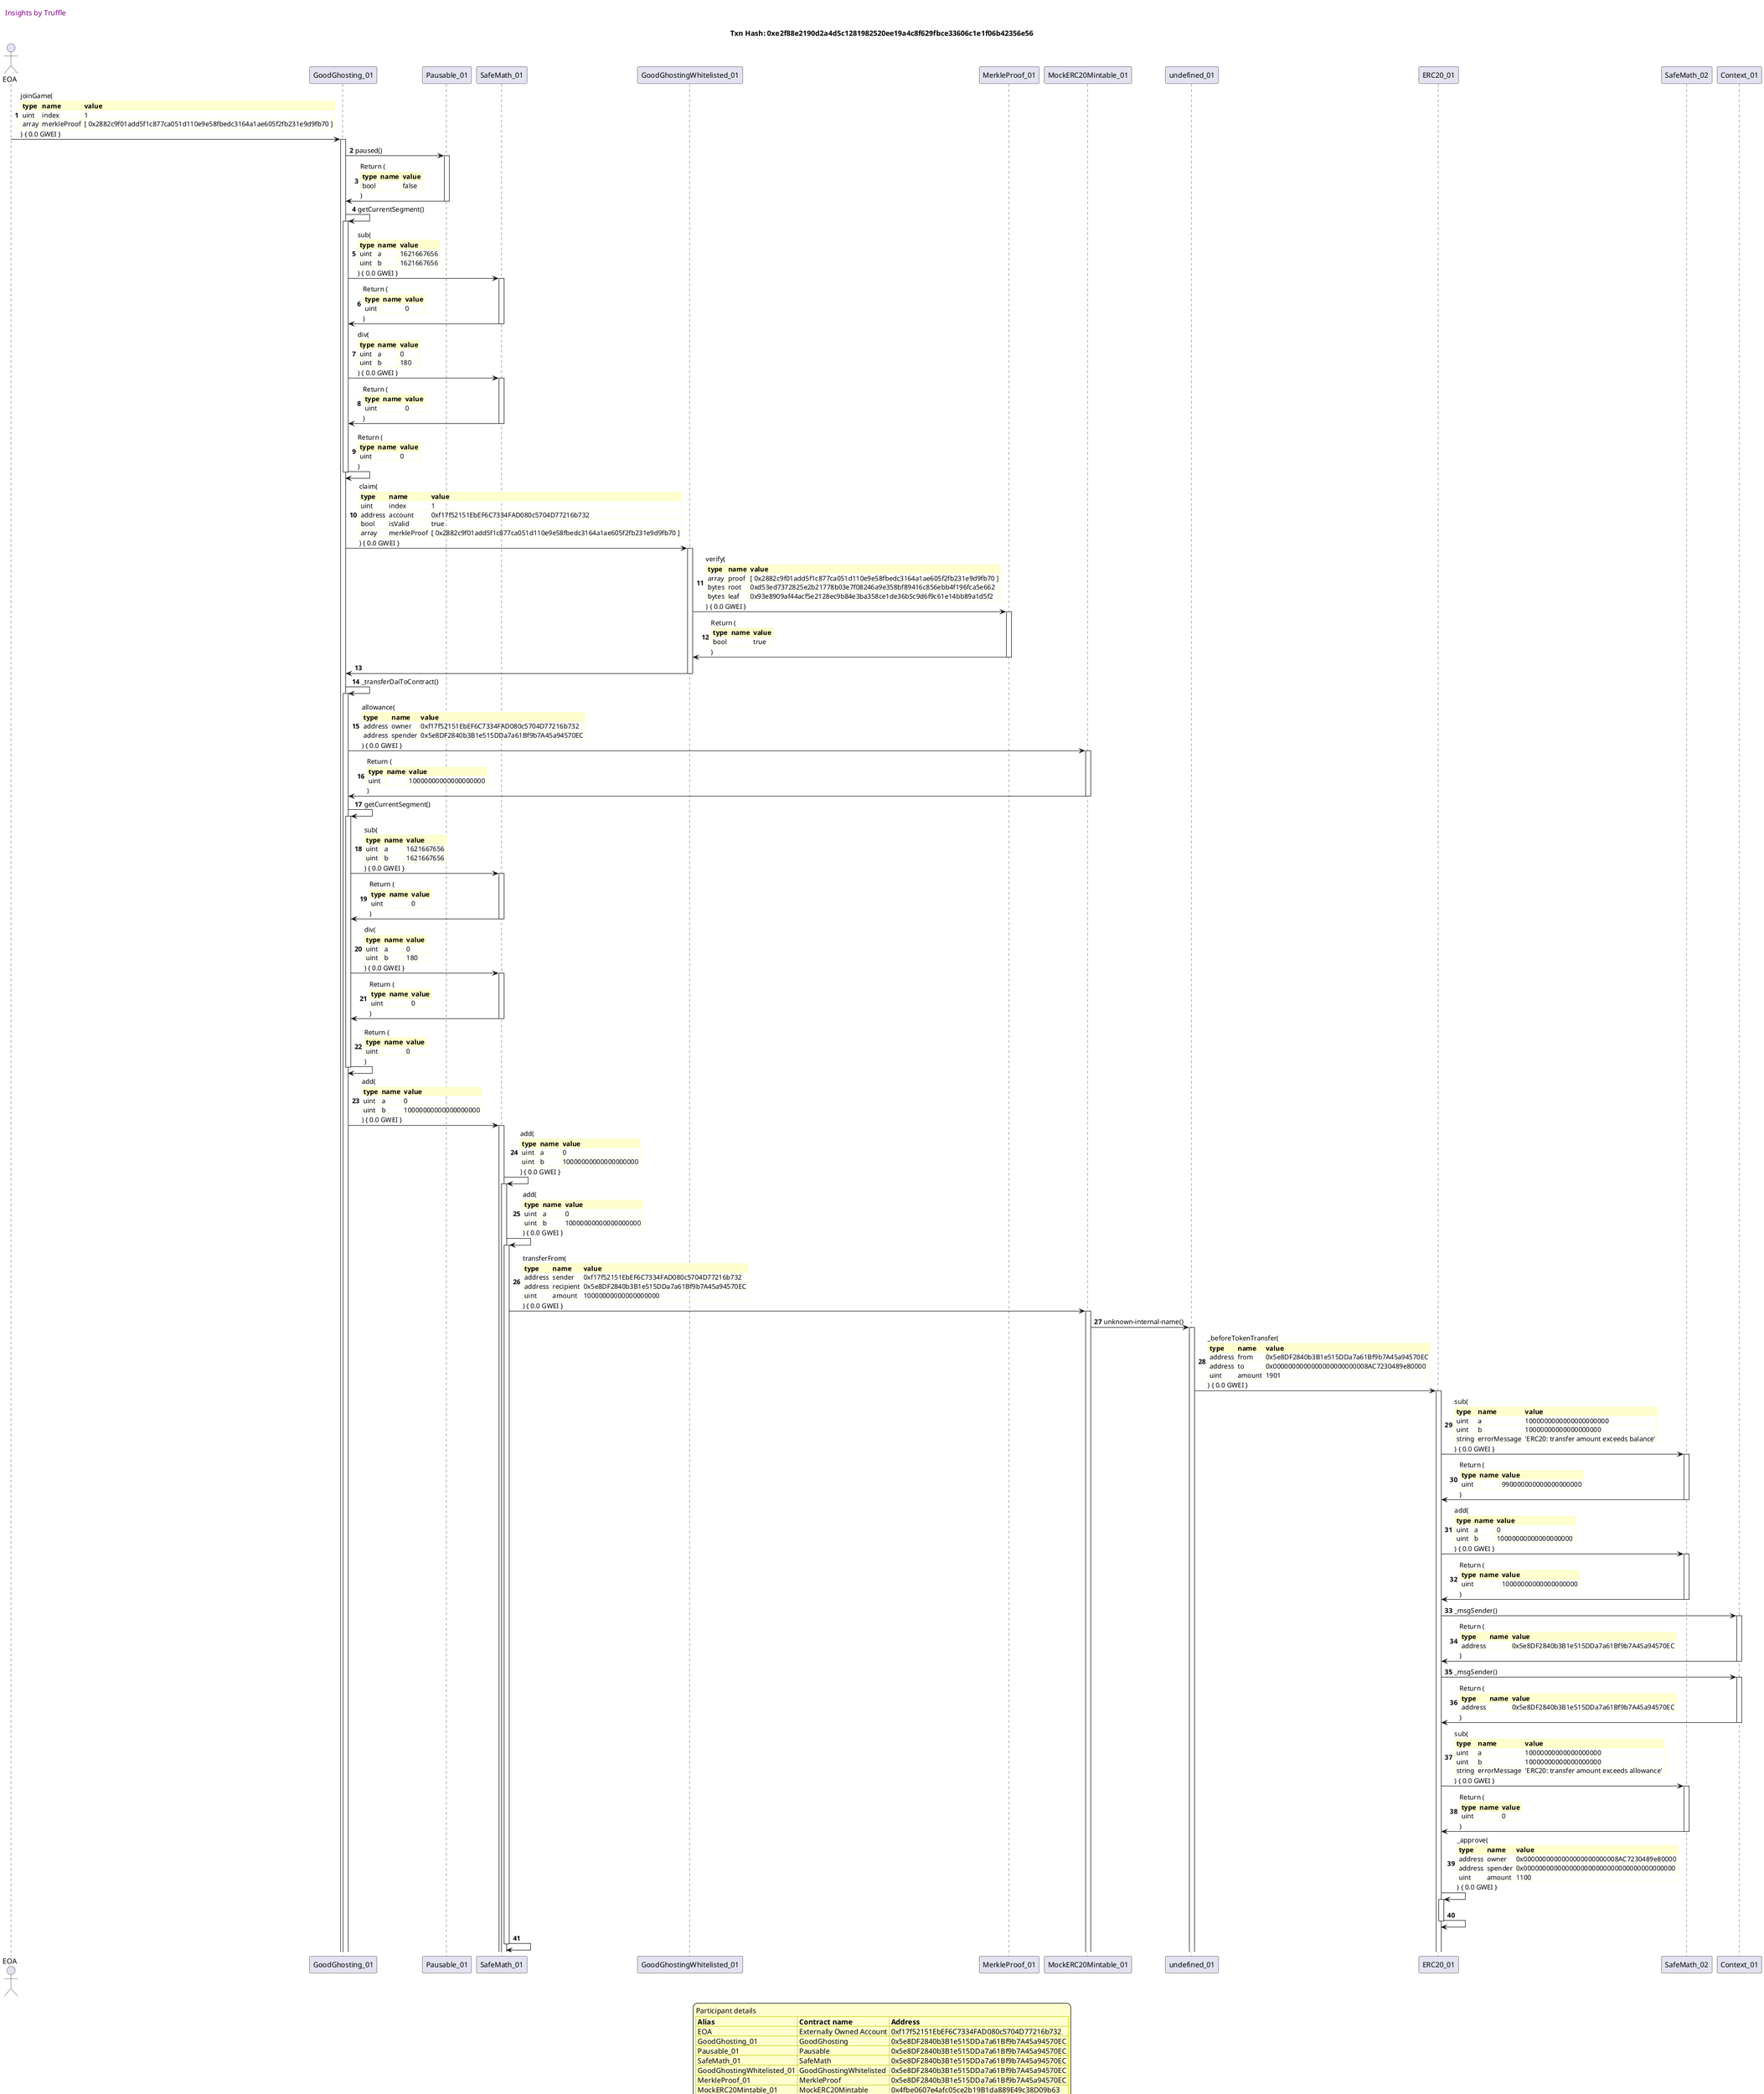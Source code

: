 

@startuml

autonumber
skinparam legendBackgroundColor #FEFECE

<style>
      header {
        HorizontalAlignment left
        FontColor purple
        FontSize 14
        Padding 10
      }
    </style>

header Insights by Truffle

title Txn Hash: 0xe2f88e2190d2a4d5c1281982520ee19a4c8f629fbce33606c1e1f06b42356e56


actor EOA as "EOA"
participant GoodGhosting_01 as "GoodGhosting_01"
participant Pausable_01 as "Pausable_01"
participant SafeMath_01 as "SafeMath_01"
participant GoodGhostingWhitelisted_01 as "GoodGhostingWhitelisted_01"
participant MerkleProof_01 as "MerkleProof_01"
participant MockERC20Mintable_01 as "MockERC20Mintable_01"
participant undefined_01 as "undefined_01"
participant ERC20_01 as "ERC20_01"
participant SafeMath_02 as "SafeMath_02"
participant Context_01 as "Context_01"

"EOA" -> "GoodGhosting_01" ++: joinGame(\n\
<#FEFECE,#FEFECE>|= type |= name |= value |\n\
| uint | index | 1 |\n\
| array | merkleProof | [ 0x2882c9f01add5f1c877ca051d110e9e58fbedc3164a1ae605f2fb231e9d9fb70 ] |\n\
) { 0.0 GWEI }
"GoodGhosting_01" -> "Pausable_01" ++: paused()
"Pausable_01" -> "GoodGhosting_01" --: Return (\n\
<#FEFECE,#FEFECE>|= type |= name |= value |\n\
| bool |  | false |\n\
)
"GoodGhosting_01" -> "GoodGhosting_01" ++: getCurrentSegment()
"GoodGhosting_01" -> "SafeMath_01" ++: sub(\n\
<#FEFECE,#FEFECE>|= type |= name |= value |\n\
| uint | a | 1621667656 |\n\
| uint | b | 1621667656 |\n\
) { 0.0 GWEI }
"SafeMath_01" -> "GoodGhosting_01" --: Return (\n\
<#FEFECE,#FEFECE>|= type |= name |= value |\n\
| uint |  | 0 |\n\
)
"GoodGhosting_01" -> "SafeMath_01" ++: div(\n\
<#FEFECE,#FEFECE>|= type |= name |= value |\n\
| uint | a | 0 |\n\
| uint | b | 180 |\n\
) { 0.0 GWEI }
"SafeMath_01" -> "GoodGhosting_01" --: Return (\n\
<#FEFECE,#FEFECE>|= type |= name |= value |\n\
| uint |  | 0 |\n\
)
"GoodGhosting_01" -> "GoodGhosting_01" --: Return (\n\
<#FEFECE,#FEFECE>|= type |= name |= value |\n\
| uint |  | 0 |\n\
)
"GoodGhosting_01" -> "GoodGhostingWhitelisted_01" ++: claim(\n\
<#FEFECE,#FEFECE>|= type |= name |= value |\n\
| uint | index | 1 |\n\
| address | account | 0xf17f52151EbEF6C7334FAD080c5704D77216b732 |\n\
| bool | isValid | true |\n\
| array | merkleProof | [ 0x2882c9f01add5f1c877ca051d110e9e58fbedc3164a1ae605f2fb231e9d9fb70 ] |\n\
) { 0.0 GWEI }
"GoodGhostingWhitelisted_01" -> "MerkleProof_01" ++: verify(\n\
<#FEFECE,#FEFECE>|= type |= name |= value |\n\
| array | proof | [ 0x2882c9f01add5f1c877ca051d110e9e58fbedc3164a1ae605f2fb231e9d9fb70 ] |\n\
| bytes | root | 0xd53ed7372825e2b21778b03e7f08246a9e358bf89416c856ebb4f196fca5e662 |\n\
| bytes | leaf | 0x93e8909af44acf5e2128ec9b84e3ba358ce1de36b5c9d6f9c61e14bb89a1d5f2 |\n\
) { 0.0 GWEI }
"MerkleProof_01" -> "GoodGhostingWhitelisted_01" --: Return (\n\
<#FEFECE,#FEFECE>|= type |= name |= value |\n\
| bool |  | true |\n\
)
"GoodGhostingWhitelisted_01" -> "GoodGhosting_01" --: 
"GoodGhosting_01" -> "GoodGhosting_01" ++: _transferDaiToContract()
"GoodGhosting_01" -> "MockERC20Mintable_01" ++: allowance(\n\
<#FEFECE,#FEFECE>|= type |= name |= value |\n\
| address | owner | 0xf17f52151EbEF6C7334FAD080c5704D77216b732 |\n\
| address | spender | 0x5e8DF2840b3B1e515DDa7a61Bf9b7A45a94570EC |\n\
) { 0.0 GWEI }
"MockERC20Mintable_01" -> "GoodGhosting_01" --: Return (\n\
<#FEFECE,#FEFECE>|= type |= name |= value |\n\
| uint |  | 10000000000000000000 |\n\
)
"GoodGhosting_01" -> "GoodGhosting_01" ++: getCurrentSegment()
"GoodGhosting_01" -> "SafeMath_01" ++: sub(\n\
<#FEFECE,#FEFECE>|= type |= name |= value |\n\
| uint | a | 1621667656 |\n\
| uint | b | 1621667656 |\n\
) { 0.0 GWEI }
"SafeMath_01" -> "GoodGhosting_01" --: Return (\n\
<#FEFECE,#FEFECE>|= type |= name |= value |\n\
| uint |  | 0 |\n\
)
"GoodGhosting_01" -> "SafeMath_01" ++: div(\n\
<#FEFECE,#FEFECE>|= type |= name |= value |\n\
| uint | a | 0 |\n\
| uint | b | 180 |\n\
) { 0.0 GWEI }
"SafeMath_01" -> "GoodGhosting_01" --: Return (\n\
<#FEFECE,#FEFECE>|= type |= name |= value |\n\
| uint |  | 0 |\n\
)
"GoodGhosting_01" -> "GoodGhosting_01" --: Return (\n\
<#FEFECE,#FEFECE>|= type |= name |= value |\n\
| uint |  | 0 |\n\
)
"GoodGhosting_01" -> "SafeMath_01" ++: add(\n\
<#FEFECE,#FEFECE>|= type |= name |= value |\n\
| uint | a | 0 |\n\
| uint | b | 10000000000000000000 |\n\
) { 0.0 GWEI }
"SafeMath_01" -> "SafeMath_01" ++: add(\n\
<#FEFECE,#FEFECE>|= type |= name |= value |\n\
| uint | a | 0 |\n\
| uint | b | 10000000000000000000 |\n\
) { 0.0 GWEI }
"SafeMath_01" -> "SafeMath_01" ++: add(\n\
<#FEFECE,#FEFECE>|= type |= name |= value |\n\
| uint | a | 0 |\n\
| uint | b | 10000000000000000000 |\n\
) { 0.0 GWEI }
"SafeMath_01" -> "MockERC20Mintable_01" ++: transferFrom(\n\
<#FEFECE,#FEFECE>|= type |= name |= value |\n\
| address | sender | 0xf17f52151EbEF6C7334FAD080c5704D77216b732 |\n\
| address | recipient | 0x5e8DF2840b3B1e515DDa7a61Bf9b7A45a94570EC |\n\
| uint | amount | 10000000000000000000 |\n\
) { 0.0 GWEI }
"MockERC20Mintable_01" -> "undefined_01" ++: unknown-internal-name()
"undefined_01" -> "ERC20_01" ++: _beforeTokenTransfer(\n\
<#FEFECE,#FEFECE>|= type |= name |= value |\n\
| address | from | 0x5e8DF2840b3B1e515DDa7a61Bf9b7A45a94570EC |\n\
| address | to | 0x0000000000000000000000008AC7230489e80000 |\n\
| uint | amount | 1901 |\n\
) { 0.0 GWEI }
"ERC20_01" -> "SafeMath_02" ++: sub(\n\
<#FEFECE,#FEFECE>|= type |= name |= value |\n\
| uint | a | 1000000000000000000000 |\n\
| uint | b | 10000000000000000000 |\n\
| string | errorMessage | 'ERC20: transfer amount exceeds balance' |\n\
) { 0.0 GWEI }
"SafeMath_02" -> "ERC20_01" --: Return (\n\
<#FEFECE,#FEFECE>|= type |= name |= value |\n\
| uint |  | 990000000000000000000 |\n\
)
"ERC20_01" -> "SafeMath_02" ++: add(\n\
<#FEFECE,#FEFECE>|= type |= name |= value |\n\
| uint | a | 0 |\n\
| uint | b | 10000000000000000000 |\n\
) { 0.0 GWEI }
"SafeMath_02" -> "ERC20_01" --: Return (\n\
<#FEFECE,#FEFECE>|= type |= name |= value |\n\
| uint |  | 10000000000000000000 |\n\
)
"ERC20_01" -> "Context_01" ++: _msgSender()
"Context_01" -> "ERC20_01" --: Return (\n\
<#FEFECE,#FEFECE>|= type |= name |= value |\n\
| address |  | 0x5e8DF2840b3B1e515DDa7a61Bf9b7A45a94570EC |\n\
)
"ERC20_01" -> "Context_01" ++: _msgSender()
"Context_01" -> "ERC20_01" --: Return (\n\
<#FEFECE,#FEFECE>|= type |= name |= value |\n\
| address |  | 0x5e8DF2840b3B1e515DDa7a61Bf9b7A45a94570EC |\n\
)
"ERC20_01" -> "SafeMath_02" ++: sub(\n\
<#FEFECE,#FEFECE>|= type |= name |= value |\n\
| uint | a | 10000000000000000000 |\n\
| uint | b | 10000000000000000000 |\n\
| string | errorMessage | 'ERC20: transfer amount exceeds allowance' |\n\
) { 0.0 GWEI }
"SafeMath_02" -> "ERC20_01" --: Return (\n\
<#FEFECE,#FEFECE>|= type |= name |= value |\n\
| uint |  | 0 |\n\
)
"ERC20_01" -> "ERC20_01" ++: _approve(\n\
<#FEFECE,#FEFECE>|= type |= name |= value |\n\
| address | owner | 0x0000000000000000000000008AC7230489e80000 |\n\
| address | spender | 0x0000000000000000000000000000000000000000 |\n\
| uint | amount | 1100 |\n\
) { 0.0 GWEI }
"ERC20_01" -> "ERC20_01" --: 
"SafeMath_01" -> "SafeMath_01" --: 

legend
Participant details
<#FEFECE,#D0D000>|= Alias |= Contract name |= Address |
<#FEFECE>| EOA | Externally Owned Account | 0xf17f52151EbEF6C7334FAD080c5704D77216b732 |
<#FEFECE>| GoodGhosting_01 | GoodGhosting | 0x5e8DF2840b3B1e515DDa7a61Bf9b7A45a94570EC |
<#FEFECE>| Pausable_01 | Pausable | 0x5e8DF2840b3B1e515DDa7a61Bf9b7A45a94570EC |
<#FEFECE>| SafeMath_01 | SafeMath | 0x5e8DF2840b3B1e515DDa7a61Bf9b7A45a94570EC |
<#FEFECE>| GoodGhostingWhitelisted_01 | GoodGhostingWhitelisted | 0x5e8DF2840b3B1e515DDa7a61Bf9b7A45a94570EC |
<#FEFECE>| MerkleProof_01 | MerkleProof | 0x5e8DF2840b3B1e515DDa7a61Bf9b7A45a94570EC |
<#FEFECE>| MockERC20Mintable_01 | MockERC20Mintable | 0x4fbe0607e4afc05ce2b19B1da889E49c38D09b63 |
<#FEFECE>| undefined_01 | undefined | 0x4fbe0607e4afc05ce2b19B1da889E49c38D09b63 |
<#FEFECE>| ERC20_01 | ERC20 | 0x4fbe0607e4afc05ce2b19B1da889E49c38D09b63 |
<#FEFECE>| SafeMath_02 | SafeMath | 0x4fbe0607e4afc05ce2b19B1da889E49c38D09b63 |
<#FEFECE>| Context_01 | Context | 0x4fbe0607e4afc05ce2b19B1da889E49c38D09b63 |
endlegend

@enduml